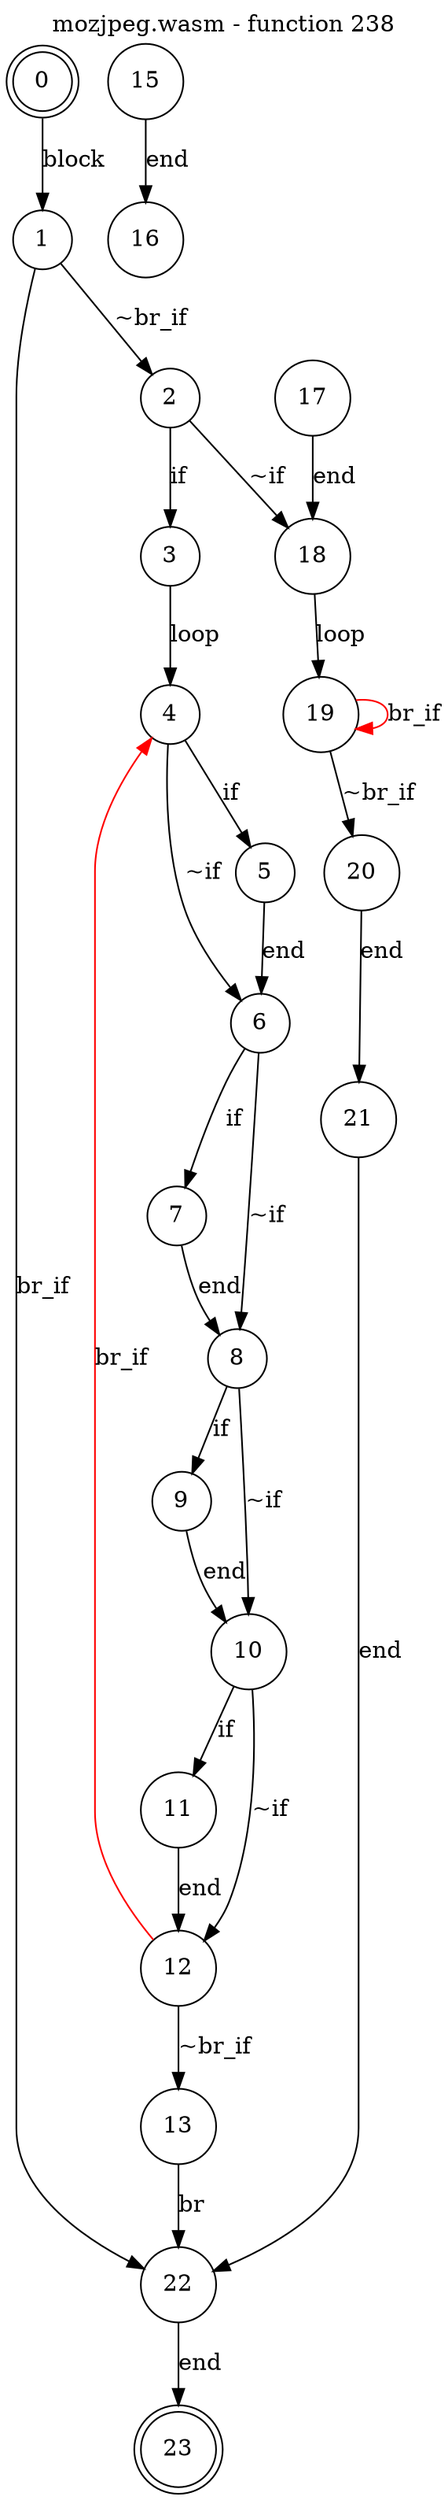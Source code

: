 digraph finite_state_machine {
    label = "mozjpeg.wasm - function 238"
    labelloc =  t
    labelfontsize = 16
    labelfontcolor = black
    labelfontname = "Helvetica"
    node [shape = doublecircle]; 0 23;
    node [shape = circle];
    0 -> 1[label = "block"];
    1 -> 2[label = "~br_if"];
    1 -> 22[label = "br_if"];
    2 -> 3[label = "if"];
    2 -> 18[label = "~if"];
    3 -> 4[label = "loop"];
    4 -> 5[label = "if"];
    4 -> 6[label = "~if"];
    5 -> 6[label = "end"];
    6 -> 7[label = "if"];
    6 -> 8[label = "~if"];
    7 -> 8[label = "end"];
    8 -> 9[label = "if"];
    8 -> 10[label = "~if"];
    9 -> 10[label = "end"];
    10 -> 11[label = "if"];
    10 -> 12[label = "~if"];
    11 -> 12[label = "end"];
    12 -> 13[label = "~br_if"];
    12 -> 4[color="red" label = "br_if"];
    13 -> 22[label = "br"];
    15 -> 16[label = "end"];
    17 -> 18[label = "end"];
    18 -> 19[label = "loop"];
    19 -> 20[label = "~br_if"];
    19 -> 19[color="red" label = "br_if"];
    20 -> 21[label = "end"];
    21 -> 22[label = "end"];
    22 -> 23[label = "end"];
}
